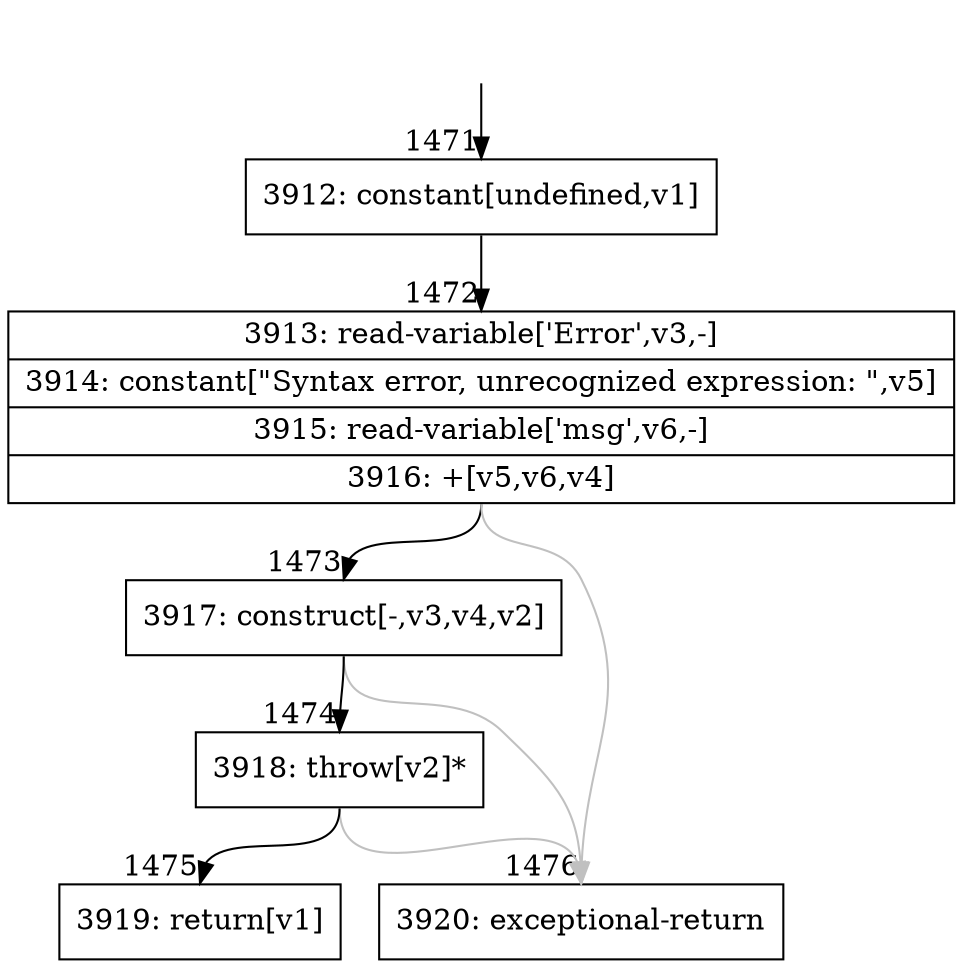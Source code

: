 digraph {
rankdir="TD"
BB_entry102[shape=none,label=""];
BB_entry102 -> BB1471 [tailport=s, headport=n, headlabel="    1471"]
BB1471 [shape=record label="{3912: constant[undefined,v1]}" ] 
BB1471 -> BB1472 [tailport=s, headport=n, headlabel="      1472"]
BB1472 [shape=record label="{3913: read-variable['Error',v3,-]|3914: constant[\"Syntax error, unrecognized expression: \",v5]|3915: read-variable['msg',v6,-]|3916: +[v5,v6,v4]}" ] 
BB1472 -> BB1473 [tailport=s, headport=n, headlabel="      1473"]
BB1472 -> BB1476 [tailport=s, headport=n, color=gray, headlabel="      1476"]
BB1473 [shape=record label="{3917: construct[-,v3,v4,v2]}" ] 
BB1473 -> BB1474 [tailport=s, headport=n, headlabel="      1474"]
BB1473 -> BB1476 [tailport=s, headport=n, color=gray]
BB1474 [shape=record label="{3918: throw[v2]*}" ] 
BB1474 -> BB1475 [tailport=s, headport=n, headlabel="      1475"]
BB1474 -> BB1476 [tailport=s, headport=n, color=gray]
BB1475 [shape=record label="{3919: return[v1]}" ] 
BB1476 [shape=record label="{3920: exceptional-return}" ] 
}
